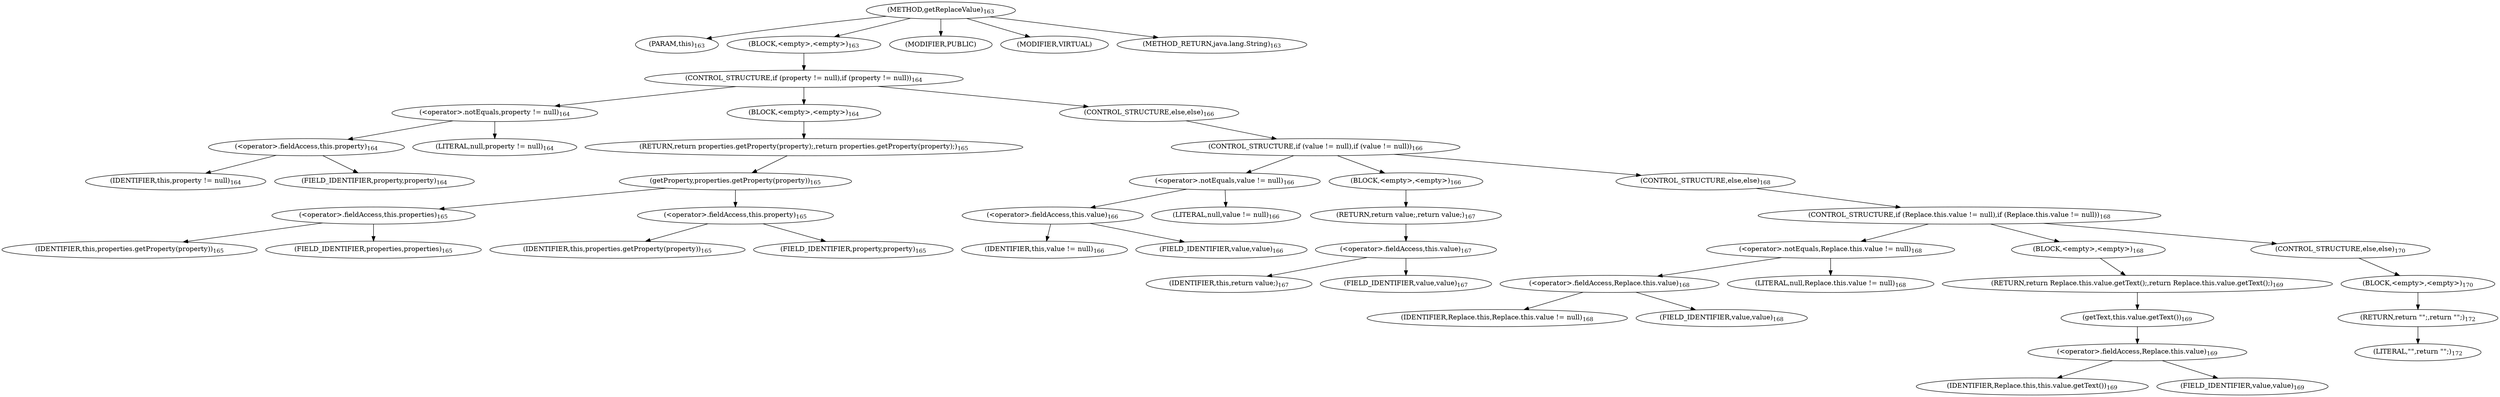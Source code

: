 digraph "getReplaceValue" {  
"421" [label = <(METHOD,getReplaceValue)<SUB>163</SUB>> ]
"22" [label = <(PARAM,this)<SUB>163</SUB>> ]
"422" [label = <(BLOCK,&lt;empty&gt;,&lt;empty&gt;)<SUB>163</SUB>> ]
"423" [label = <(CONTROL_STRUCTURE,if (property != null),if (property != null))<SUB>164</SUB>> ]
"424" [label = <(&lt;operator&gt;.notEquals,property != null)<SUB>164</SUB>> ]
"425" [label = <(&lt;operator&gt;.fieldAccess,this.property)<SUB>164</SUB>> ]
"426" [label = <(IDENTIFIER,this,property != null)<SUB>164</SUB>> ]
"427" [label = <(FIELD_IDENTIFIER,property,property)<SUB>164</SUB>> ]
"428" [label = <(LITERAL,null,property != null)<SUB>164</SUB>> ]
"429" [label = <(BLOCK,&lt;empty&gt;,&lt;empty&gt;)<SUB>164</SUB>> ]
"430" [label = <(RETURN,return properties.getProperty(property);,return properties.getProperty(property);)<SUB>165</SUB>> ]
"431" [label = <(getProperty,properties.getProperty(property))<SUB>165</SUB>> ]
"432" [label = <(&lt;operator&gt;.fieldAccess,this.properties)<SUB>165</SUB>> ]
"433" [label = <(IDENTIFIER,this,properties.getProperty(property))<SUB>165</SUB>> ]
"434" [label = <(FIELD_IDENTIFIER,properties,properties)<SUB>165</SUB>> ]
"435" [label = <(&lt;operator&gt;.fieldAccess,this.property)<SUB>165</SUB>> ]
"436" [label = <(IDENTIFIER,this,properties.getProperty(property))<SUB>165</SUB>> ]
"437" [label = <(FIELD_IDENTIFIER,property,property)<SUB>165</SUB>> ]
"438" [label = <(CONTROL_STRUCTURE,else,else)<SUB>166</SUB>> ]
"439" [label = <(CONTROL_STRUCTURE,if (value != null),if (value != null))<SUB>166</SUB>> ]
"440" [label = <(&lt;operator&gt;.notEquals,value != null)<SUB>166</SUB>> ]
"441" [label = <(&lt;operator&gt;.fieldAccess,this.value)<SUB>166</SUB>> ]
"442" [label = <(IDENTIFIER,this,value != null)<SUB>166</SUB>> ]
"443" [label = <(FIELD_IDENTIFIER,value,value)<SUB>166</SUB>> ]
"444" [label = <(LITERAL,null,value != null)<SUB>166</SUB>> ]
"445" [label = <(BLOCK,&lt;empty&gt;,&lt;empty&gt;)<SUB>166</SUB>> ]
"446" [label = <(RETURN,return value;,return value;)<SUB>167</SUB>> ]
"447" [label = <(&lt;operator&gt;.fieldAccess,this.value)<SUB>167</SUB>> ]
"448" [label = <(IDENTIFIER,this,return value;)<SUB>167</SUB>> ]
"449" [label = <(FIELD_IDENTIFIER,value,value)<SUB>167</SUB>> ]
"450" [label = <(CONTROL_STRUCTURE,else,else)<SUB>168</SUB>> ]
"451" [label = <(CONTROL_STRUCTURE,if (Replace.this.value != null),if (Replace.this.value != null))<SUB>168</SUB>> ]
"452" [label = <(&lt;operator&gt;.notEquals,Replace.this.value != null)<SUB>168</SUB>> ]
"453" [label = <(&lt;operator&gt;.fieldAccess,Replace.this.value)<SUB>168</SUB>> ]
"21" [label = <(IDENTIFIER,Replace.this,Replace.this.value != null)<SUB>168</SUB>> ]
"454" [label = <(FIELD_IDENTIFIER,value,value)<SUB>168</SUB>> ]
"455" [label = <(LITERAL,null,Replace.this.value != null)<SUB>168</SUB>> ]
"456" [label = <(BLOCK,&lt;empty&gt;,&lt;empty&gt;)<SUB>168</SUB>> ]
"457" [label = <(RETURN,return Replace.this.value.getText();,return Replace.this.value.getText();)<SUB>169</SUB>> ]
"458" [label = <(getText,this.value.getText())<SUB>169</SUB>> ]
"459" [label = <(&lt;operator&gt;.fieldAccess,Replace.this.value)<SUB>169</SUB>> ]
"23" [label = <(IDENTIFIER,Replace.this,this.value.getText())<SUB>169</SUB>> ]
"460" [label = <(FIELD_IDENTIFIER,value,value)<SUB>169</SUB>> ]
"461" [label = <(CONTROL_STRUCTURE,else,else)<SUB>170</SUB>> ]
"462" [label = <(BLOCK,&lt;empty&gt;,&lt;empty&gt;)<SUB>170</SUB>> ]
"463" [label = <(RETURN,return &quot;&quot;;,return &quot;&quot;;)<SUB>172</SUB>> ]
"464" [label = <(LITERAL,&quot;&quot;,return &quot;&quot;;)<SUB>172</SUB>> ]
"465" [label = <(MODIFIER,PUBLIC)> ]
"466" [label = <(MODIFIER,VIRTUAL)> ]
"467" [label = <(METHOD_RETURN,java.lang.String)<SUB>163</SUB>> ]
  "421" -> "22" 
  "421" -> "422" 
  "421" -> "465" 
  "421" -> "466" 
  "421" -> "467" 
  "422" -> "423" 
  "423" -> "424" 
  "423" -> "429" 
  "423" -> "438" 
  "424" -> "425" 
  "424" -> "428" 
  "425" -> "426" 
  "425" -> "427" 
  "429" -> "430" 
  "430" -> "431" 
  "431" -> "432" 
  "431" -> "435" 
  "432" -> "433" 
  "432" -> "434" 
  "435" -> "436" 
  "435" -> "437" 
  "438" -> "439" 
  "439" -> "440" 
  "439" -> "445" 
  "439" -> "450" 
  "440" -> "441" 
  "440" -> "444" 
  "441" -> "442" 
  "441" -> "443" 
  "445" -> "446" 
  "446" -> "447" 
  "447" -> "448" 
  "447" -> "449" 
  "450" -> "451" 
  "451" -> "452" 
  "451" -> "456" 
  "451" -> "461" 
  "452" -> "453" 
  "452" -> "455" 
  "453" -> "21" 
  "453" -> "454" 
  "456" -> "457" 
  "457" -> "458" 
  "458" -> "459" 
  "459" -> "23" 
  "459" -> "460" 
  "461" -> "462" 
  "462" -> "463" 
  "463" -> "464" 
}
